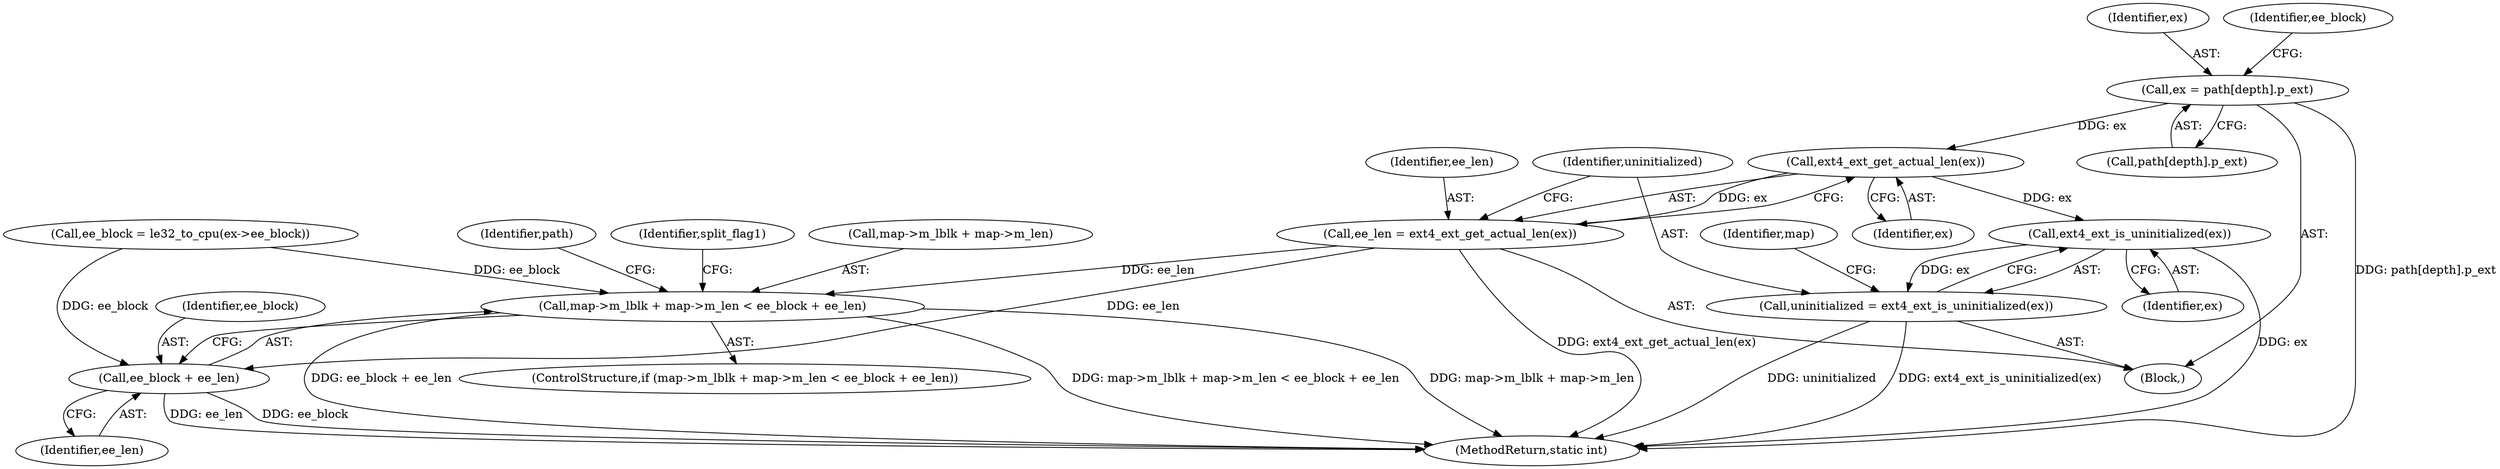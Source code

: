 digraph "0_linux_dee1f973ca341c266229faa5a1a5bb268bed3531_1@array" {
"1000123" [label="(Call,ex = path[depth].p_ext)"];
"1000138" [label="(Call,ext4_ext_get_actual_len(ex))"];
"1000136" [label="(Call,ee_len = ext4_ext_get_actual_len(ex))"];
"1000145" [label="(Call,map->m_lblk + map->m_len < ee_block + ee_len)"];
"1000153" [label="(Call,ee_block + ee_len)"];
"1000142" [label="(Call,ext4_ext_is_uninitialized(ex))"];
"1000140" [label="(Call,uninitialized = ext4_ext_is_uninitialized(ex))"];
"1000130" [label="(Call,ee_block = le32_to_cpu(ex->ee_block))"];
"1000142" [label="(Call,ext4_ext_is_uninitialized(ex))"];
"1000125" [label="(Call,path[depth].p_ext)"];
"1000138" [label="(Call,ext4_ext_get_actual_len(ex))"];
"1000145" [label="(Call,map->m_lblk + map->m_len < ee_block + ee_len)"];
"1000136" [label="(Call,ee_len = ext4_ext_get_actual_len(ex))"];
"1000144" [label="(ControlStructure,if (map->m_lblk + map->m_len < ee_block + ee_len))"];
"1000266" [label="(MethodReturn,static int)"];
"1000124" [label="(Identifier,ex)"];
"1000141" [label="(Identifier,uninitialized)"];
"1000123" [label="(Call,ex = path[depth].p_ext)"];
"1000137" [label="(Identifier,ee_len)"];
"1000131" [label="(Identifier,ee_block)"];
"1000200" [label="(Identifier,path)"];
"1000158" [label="(Identifier,split_flag1)"];
"1000107" [label="(Block,)"];
"1000155" [label="(Identifier,ee_len)"];
"1000139" [label="(Identifier,ex)"];
"1000148" [label="(Identifier,map)"];
"1000154" [label="(Identifier,ee_block)"];
"1000143" [label="(Identifier,ex)"];
"1000146" [label="(Call,map->m_lblk + map->m_len)"];
"1000153" [label="(Call,ee_block + ee_len)"];
"1000140" [label="(Call,uninitialized = ext4_ext_is_uninitialized(ex))"];
"1000123" -> "1000107"  [label="AST: "];
"1000123" -> "1000125"  [label="CFG: "];
"1000124" -> "1000123"  [label="AST: "];
"1000125" -> "1000123"  [label="AST: "];
"1000131" -> "1000123"  [label="CFG: "];
"1000123" -> "1000266"  [label="DDG: path[depth].p_ext"];
"1000123" -> "1000138"  [label="DDG: ex"];
"1000138" -> "1000136"  [label="AST: "];
"1000138" -> "1000139"  [label="CFG: "];
"1000139" -> "1000138"  [label="AST: "];
"1000136" -> "1000138"  [label="CFG: "];
"1000138" -> "1000136"  [label="DDG: ex"];
"1000138" -> "1000142"  [label="DDG: ex"];
"1000136" -> "1000107"  [label="AST: "];
"1000137" -> "1000136"  [label="AST: "];
"1000141" -> "1000136"  [label="CFG: "];
"1000136" -> "1000266"  [label="DDG: ext4_ext_get_actual_len(ex)"];
"1000136" -> "1000145"  [label="DDG: ee_len"];
"1000136" -> "1000153"  [label="DDG: ee_len"];
"1000145" -> "1000144"  [label="AST: "];
"1000145" -> "1000153"  [label="CFG: "];
"1000146" -> "1000145"  [label="AST: "];
"1000153" -> "1000145"  [label="AST: "];
"1000158" -> "1000145"  [label="CFG: "];
"1000200" -> "1000145"  [label="CFG: "];
"1000145" -> "1000266"  [label="DDG: ee_block + ee_len"];
"1000145" -> "1000266"  [label="DDG: map->m_lblk + map->m_len < ee_block + ee_len"];
"1000145" -> "1000266"  [label="DDG: map->m_lblk + map->m_len"];
"1000130" -> "1000145"  [label="DDG: ee_block"];
"1000153" -> "1000155"  [label="CFG: "];
"1000154" -> "1000153"  [label="AST: "];
"1000155" -> "1000153"  [label="AST: "];
"1000153" -> "1000266"  [label="DDG: ee_len"];
"1000153" -> "1000266"  [label="DDG: ee_block"];
"1000130" -> "1000153"  [label="DDG: ee_block"];
"1000142" -> "1000140"  [label="AST: "];
"1000142" -> "1000143"  [label="CFG: "];
"1000143" -> "1000142"  [label="AST: "];
"1000140" -> "1000142"  [label="CFG: "];
"1000142" -> "1000266"  [label="DDG: ex"];
"1000142" -> "1000140"  [label="DDG: ex"];
"1000140" -> "1000107"  [label="AST: "];
"1000141" -> "1000140"  [label="AST: "];
"1000148" -> "1000140"  [label="CFG: "];
"1000140" -> "1000266"  [label="DDG: ext4_ext_is_uninitialized(ex)"];
"1000140" -> "1000266"  [label="DDG: uninitialized"];
}
